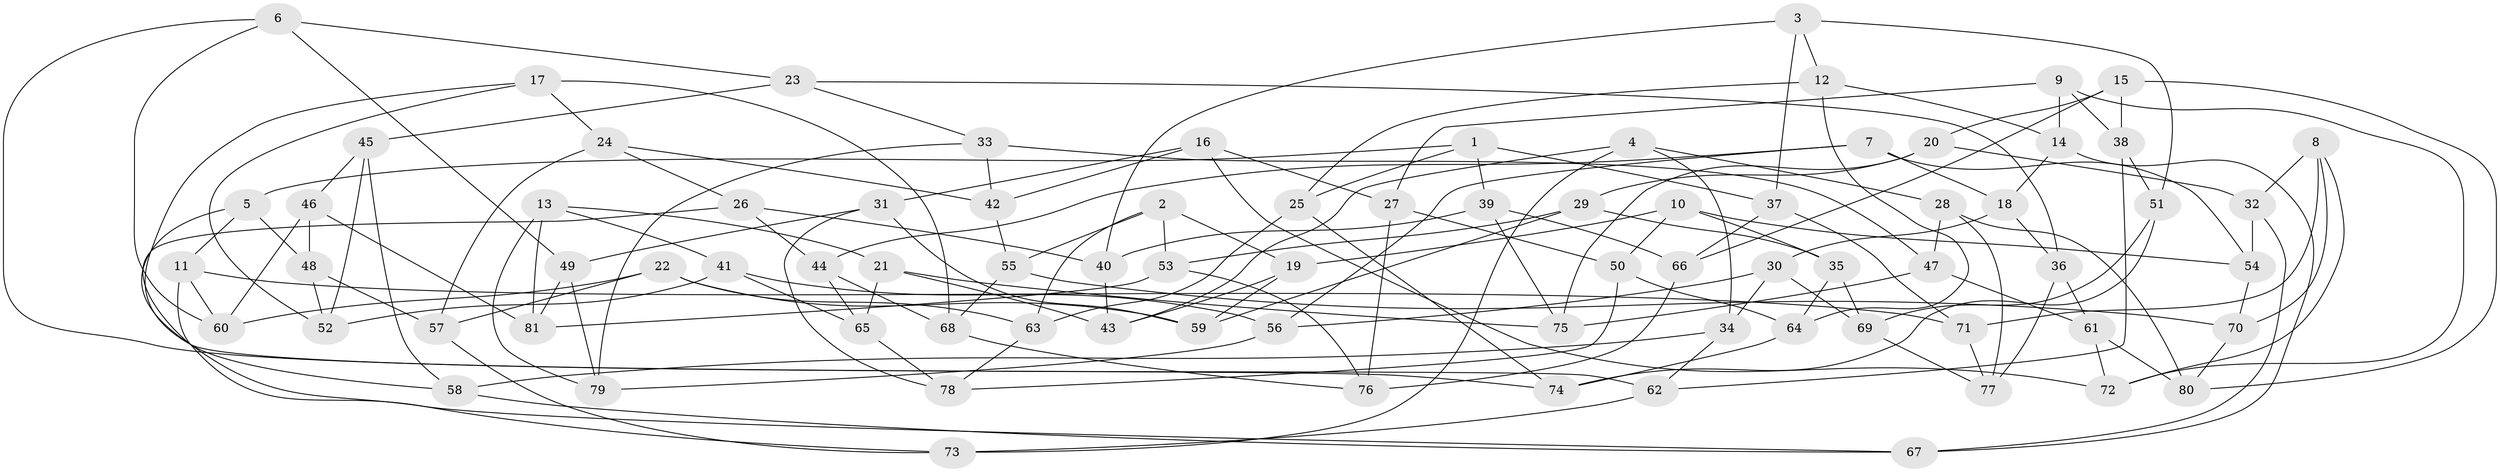 // coarse degree distribution, {6: 0.717391304347826, 4: 0.2391304347826087, 5: 0.043478260869565216}
// Generated by graph-tools (version 1.1) at 2025/52/02/27/25 19:52:28]
// undirected, 81 vertices, 162 edges
graph export_dot {
graph [start="1"]
  node [color=gray90,style=filled];
  1;
  2;
  3;
  4;
  5;
  6;
  7;
  8;
  9;
  10;
  11;
  12;
  13;
  14;
  15;
  16;
  17;
  18;
  19;
  20;
  21;
  22;
  23;
  24;
  25;
  26;
  27;
  28;
  29;
  30;
  31;
  32;
  33;
  34;
  35;
  36;
  37;
  38;
  39;
  40;
  41;
  42;
  43;
  44;
  45;
  46;
  47;
  48;
  49;
  50;
  51;
  52;
  53;
  54;
  55;
  56;
  57;
  58;
  59;
  60;
  61;
  62;
  63;
  64;
  65;
  66;
  67;
  68;
  69;
  70;
  71;
  72;
  73;
  74;
  75;
  76;
  77;
  78;
  79;
  80;
  81;
  1 -- 25;
  1 -- 37;
  1 -- 5;
  1 -- 39;
  2 -- 19;
  2 -- 55;
  2 -- 53;
  2 -- 63;
  3 -- 51;
  3 -- 40;
  3 -- 37;
  3 -- 12;
  4 -- 43;
  4 -- 34;
  4 -- 73;
  4 -- 28;
  5 -- 58;
  5 -- 11;
  5 -- 48;
  6 -- 74;
  6 -- 60;
  6 -- 23;
  6 -- 49;
  7 -- 56;
  7 -- 44;
  7 -- 18;
  7 -- 54;
  8 -- 70;
  8 -- 72;
  8 -- 71;
  8 -- 32;
  9 -- 38;
  9 -- 27;
  9 -- 14;
  9 -- 72;
  10 -- 54;
  10 -- 19;
  10 -- 50;
  10 -- 35;
  11 -- 60;
  11 -- 73;
  11 -- 71;
  12 -- 64;
  12 -- 14;
  12 -- 25;
  13 -- 41;
  13 -- 21;
  13 -- 81;
  13 -- 79;
  14 -- 67;
  14 -- 18;
  15 -- 38;
  15 -- 80;
  15 -- 20;
  15 -- 66;
  16 -- 72;
  16 -- 31;
  16 -- 42;
  16 -- 27;
  17 -- 24;
  17 -- 62;
  17 -- 68;
  17 -- 52;
  18 -- 36;
  18 -- 30;
  19 -- 43;
  19 -- 59;
  20 -- 75;
  20 -- 32;
  20 -- 29;
  21 -- 43;
  21 -- 65;
  21 -- 75;
  22 -- 63;
  22 -- 59;
  22 -- 60;
  22 -- 57;
  23 -- 33;
  23 -- 45;
  23 -- 36;
  24 -- 42;
  24 -- 26;
  24 -- 57;
  25 -- 74;
  25 -- 63;
  26 -- 40;
  26 -- 67;
  26 -- 44;
  27 -- 50;
  27 -- 76;
  28 -- 77;
  28 -- 47;
  28 -- 80;
  29 -- 35;
  29 -- 53;
  29 -- 59;
  30 -- 34;
  30 -- 56;
  30 -- 69;
  31 -- 59;
  31 -- 78;
  31 -- 49;
  32 -- 67;
  32 -- 54;
  33 -- 47;
  33 -- 79;
  33 -- 42;
  34 -- 58;
  34 -- 62;
  35 -- 69;
  35 -- 64;
  36 -- 77;
  36 -- 61;
  37 -- 66;
  37 -- 71;
  38 -- 62;
  38 -- 51;
  39 -- 75;
  39 -- 40;
  39 -- 66;
  40 -- 43;
  41 -- 52;
  41 -- 65;
  41 -- 56;
  42 -- 55;
  44 -- 68;
  44 -- 65;
  45 -- 58;
  45 -- 46;
  45 -- 52;
  46 -- 60;
  46 -- 81;
  46 -- 48;
  47 -- 61;
  47 -- 75;
  48 -- 52;
  48 -- 57;
  49 -- 79;
  49 -- 81;
  50 -- 78;
  50 -- 64;
  51 -- 74;
  51 -- 69;
  53 -- 76;
  53 -- 81;
  54 -- 70;
  55 -- 70;
  55 -- 68;
  56 -- 79;
  57 -- 73;
  58 -- 67;
  61 -- 72;
  61 -- 80;
  62 -- 73;
  63 -- 78;
  64 -- 74;
  65 -- 78;
  66 -- 76;
  68 -- 76;
  69 -- 77;
  70 -- 80;
  71 -- 77;
}
